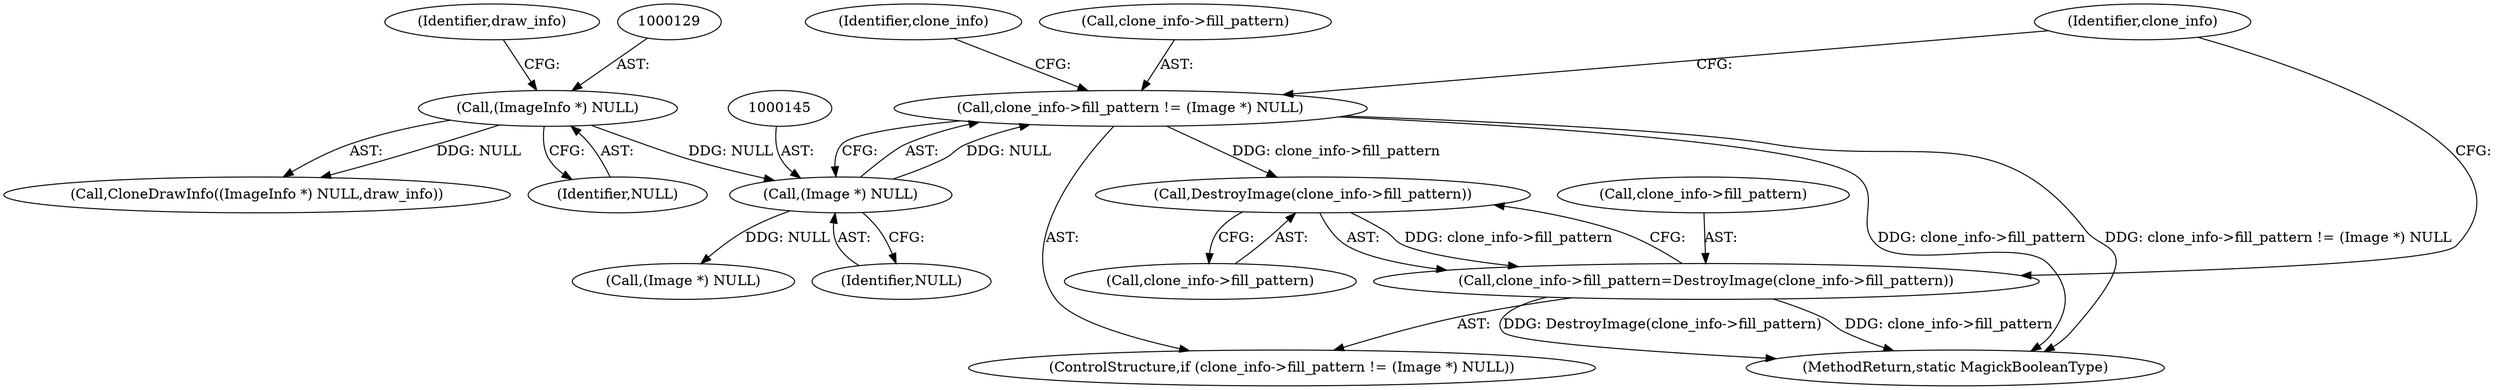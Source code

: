 digraph "0_ImageMagick_726812fa2fa7ce16bcf58f6e115f65427a1c0950_3@pointer" {
"1000140" [label="(Call,clone_info->fill_pattern != (Image *) NULL)"];
"1000144" [label="(Call,(Image *) NULL)"];
"1000128" [label="(Call,(ImageInfo *) NULL)"];
"1000151" [label="(Call,DestroyImage(clone_info->fill_pattern))"];
"1000147" [label="(Call,clone_info->fill_pattern=DestroyImage(clone_info->fill_pattern))"];
"1000146" [label="(Identifier,NULL)"];
"1000139" [label="(ControlStructure,if (clone_info->fill_pattern != (Image *) NULL))"];
"1000160" [label="(Call,(Image *) NULL)"];
"1000141" [label="(Call,clone_info->fill_pattern)"];
"1000131" [label="(Identifier,draw_info)"];
"1000140" [label="(Call,clone_info->fill_pattern != (Image *) NULL)"];
"1000127" [label="(Call,CloneDrawInfo((ImageInfo *) NULL,draw_info))"];
"1000152" [label="(Call,clone_info->fill_pattern)"];
"1000316" [label="(MethodReturn,static MagickBooleanType)"];
"1000128" [label="(Call,(ImageInfo *) NULL)"];
"1000158" [label="(Identifier,clone_info)"];
"1000151" [label="(Call,DestroyImage(clone_info->fill_pattern))"];
"1000148" [label="(Call,clone_info->fill_pattern)"];
"1000149" [label="(Identifier,clone_info)"];
"1000147" [label="(Call,clone_info->fill_pattern=DestroyImage(clone_info->fill_pattern))"];
"1000130" [label="(Identifier,NULL)"];
"1000144" [label="(Call,(Image *) NULL)"];
"1000140" -> "1000139"  [label="AST: "];
"1000140" -> "1000144"  [label="CFG: "];
"1000141" -> "1000140"  [label="AST: "];
"1000144" -> "1000140"  [label="AST: "];
"1000149" -> "1000140"  [label="CFG: "];
"1000158" -> "1000140"  [label="CFG: "];
"1000140" -> "1000316"  [label="DDG: clone_info->fill_pattern"];
"1000140" -> "1000316"  [label="DDG: clone_info->fill_pattern != (Image *) NULL"];
"1000144" -> "1000140"  [label="DDG: NULL"];
"1000140" -> "1000151"  [label="DDG: clone_info->fill_pattern"];
"1000144" -> "1000146"  [label="CFG: "];
"1000145" -> "1000144"  [label="AST: "];
"1000146" -> "1000144"  [label="AST: "];
"1000128" -> "1000144"  [label="DDG: NULL"];
"1000144" -> "1000160"  [label="DDG: NULL"];
"1000128" -> "1000127"  [label="AST: "];
"1000128" -> "1000130"  [label="CFG: "];
"1000129" -> "1000128"  [label="AST: "];
"1000130" -> "1000128"  [label="AST: "];
"1000131" -> "1000128"  [label="CFG: "];
"1000128" -> "1000127"  [label="DDG: NULL"];
"1000151" -> "1000147"  [label="AST: "];
"1000151" -> "1000152"  [label="CFG: "];
"1000152" -> "1000151"  [label="AST: "];
"1000147" -> "1000151"  [label="CFG: "];
"1000151" -> "1000147"  [label="DDG: clone_info->fill_pattern"];
"1000147" -> "1000139"  [label="AST: "];
"1000148" -> "1000147"  [label="AST: "];
"1000158" -> "1000147"  [label="CFG: "];
"1000147" -> "1000316"  [label="DDG: DestroyImage(clone_info->fill_pattern)"];
"1000147" -> "1000316"  [label="DDG: clone_info->fill_pattern"];
}
